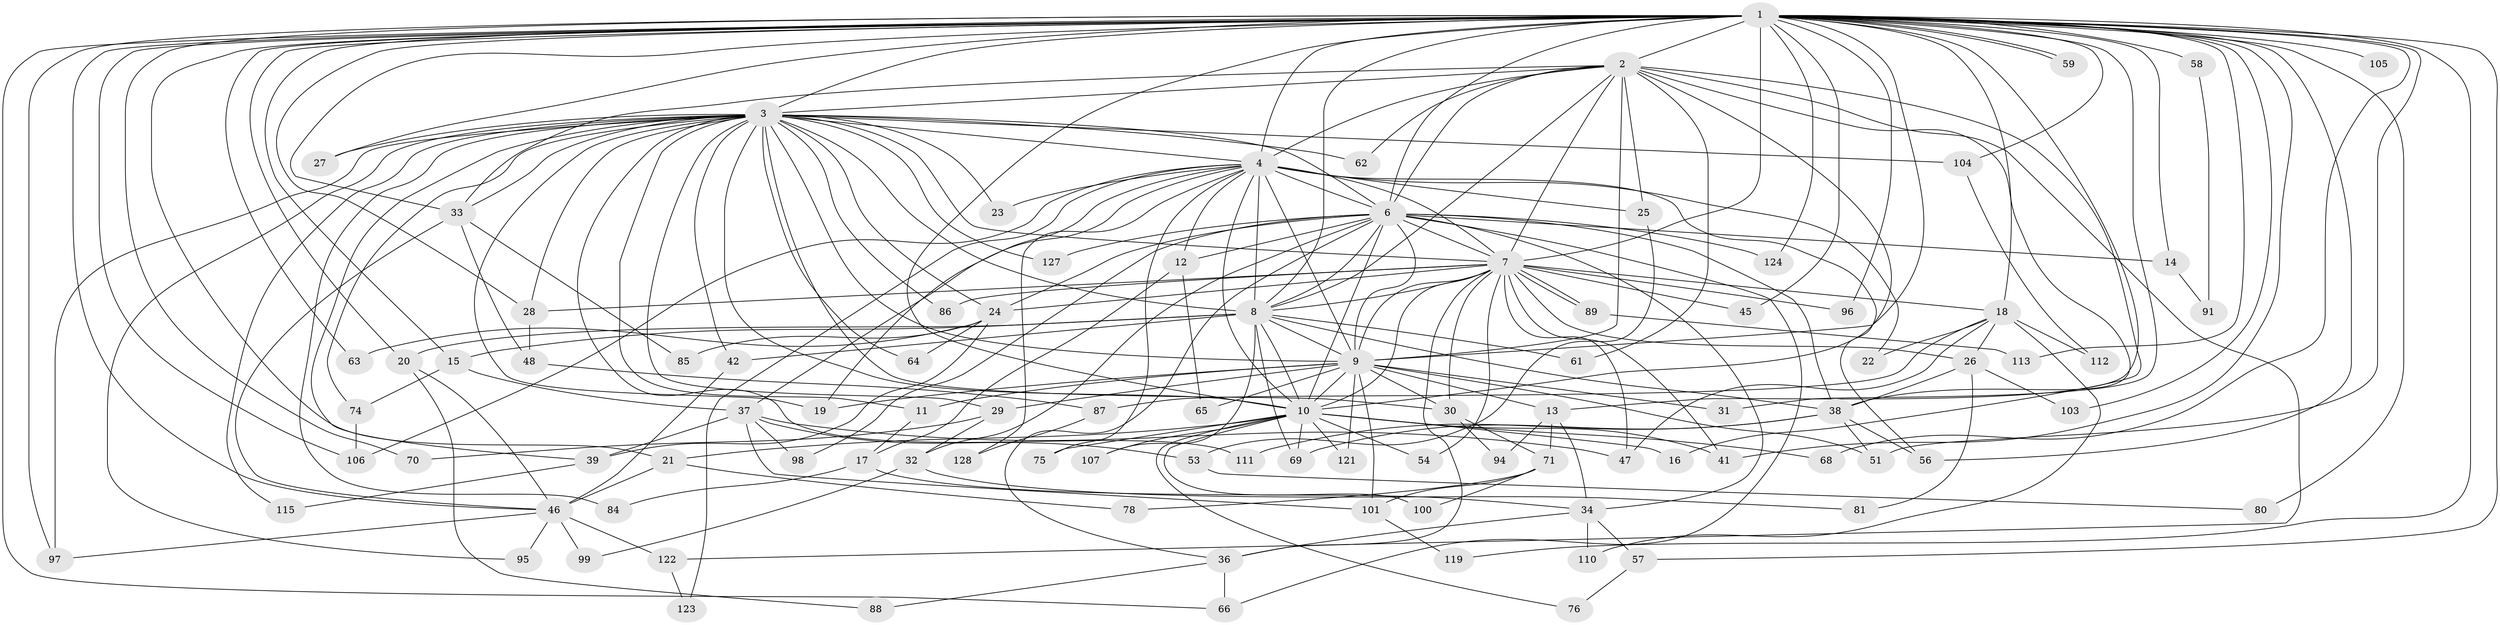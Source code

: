 // Generated by graph-tools (version 1.1) at 2025/23/03/03/25 07:23:37]
// undirected, 98 vertices, 234 edges
graph export_dot {
graph [start="1"]
  node [color=gray90,style=filled];
  1 [super="+5"];
  2;
  3 [super="+40"];
  4 [super="+67"];
  6 [super="+44"];
  7 [super="+55"];
  8 [super="+117"];
  9 [super="+35"];
  10 [super="+109"];
  11;
  12;
  13 [super="+126"];
  14;
  15;
  16;
  17;
  18;
  19;
  20 [super="+82"];
  21 [super="+73"];
  22;
  23;
  24 [super="+72"];
  25;
  26 [super="+60"];
  27;
  28 [super="+83"];
  29;
  30 [super="+79"];
  31;
  32;
  33 [super="+43"];
  34;
  36 [super="+93"];
  37;
  38 [super="+50"];
  39 [super="+90"];
  41 [super="+118"];
  42 [super="+92"];
  45;
  46 [super="+49"];
  47 [super="+52"];
  48;
  51 [super="+114"];
  53;
  54;
  56 [super="+102"];
  57;
  58;
  59;
  61;
  62;
  63;
  64;
  65;
  66 [super="+125"];
  68;
  69 [super="+77"];
  70;
  71 [super="+120"];
  74 [super="+116"];
  75;
  76;
  78;
  80;
  81;
  84;
  85;
  86;
  87;
  88;
  89;
  91;
  94;
  95;
  96;
  97 [super="+108"];
  98;
  99;
  100;
  101;
  103;
  104;
  105;
  106;
  107;
  110;
  111;
  112;
  113;
  115;
  119;
  121;
  122;
  123;
  124;
  127;
  128;
  1 -- 2 [weight=2];
  1 -- 3 [weight=2];
  1 -- 4 [weight=3];
  1 -- 6 [weight=2];
  1 -- 7 [weight=2];
  1 -- 8 [weight=2];
  1 -- 9 [weight=2];
  1 -- 10 [weight=2];
  1 -- 14;
  1 -- 15;
  1 -- 18;
  1 -- 20;
  1 -- 28;
  1 -- 31;
  1 -- 45;
  1 -- 46 [weight=2];
  1 -- 58 [weight=2];
  1 -- 59;
  1 -- 59;
  1 -- 80;
  1 -- 96;
  1 -- 105 [weight=2];
  1 -- 106;
  1 -- 119;
  1 -- 124;
  1 -- 68;
  1 -- 70;
  1 -- 13;
  1 -- 21;
  1 -- 27;
  1 -- 97;
  1 -- 103;
  1 -- 104;
  1 -- 41;
  1 -- 113;
  1 -- 51;
  1 -- 56;
  1 -- 57;
  1 -- 63;
  1 -- 33;
  1 -- 66;
  2 -- 3;
  2 -- 4;
  2 -- 6;
  2 -- 7;
  2 -- 8;
  2 -- 9;
  2 -- 10;
  2 -- 16;
  2 -- 25;
  2 -- 33;
  2 -- 61;
  2 -- 62;
  2 -- 122;
  2 -- 38;
  3 -- 4;
  3 -- 6 [weight=2];
  3 -- 7;
  3 -- 8;
  3 -- 9;
  3 -- 10;
  3 -- 11;
  3 -- 19;
  3 -- 23;
  3 -- 24;
  3 -- 27;
  3 -- 28;
  3 -- 29;
  3 -- 33;
  3 -- 42;
  3 -- 62;
  3 -- 64;
  3 -- 84;
  3 -- 86;
  3 -- 95;
  3 -- 97;
  3 -- 111;
  3 -- 127;
  3 -- 115;
  3 -- 104;
  3 -- 74;
  3 -- 39;
  3 -- 30;
  4 -- 6;
  4 -- 7;
  4 -- 8;
  4 -- 9;
  4 -- 10;
  4 -- 12;
  4 -- 19;
  4 -- 22;
  4 -- 23;
  4 -- 25;
  4 -- 37;
  4 -- 56;
  4 -- 75;
  4 -- 106;
  4 -- 123;
  4 -- 128;
  6 -- 7;
  6 -- 8;
  6 -- 9;
  6 -- 10 [weight=2];
  6 -- 12;
  6 -- 14;
  6 -- 24 [weight=2];
  6 -- 32 [weight=2];
  6 -- 34;
  6 -- 36;
  6 -- 38;
  6 -- 66;
  6 -- 98;
  6 -- 124;
  6 -- 127;
  7 -- 8;
  7 -- 9;
  7 -- 10;
  7 -- 18;
  7 -- 26;
  7 -- 30;
  7 -- 45;
  7 -- 54;
  7 -- 86;
  7 -- 89;
  7 -- 89;
  7 -- 96;
  7 -- 28;
  7 -- 36;
  7 -- 41;
  7 -- 24;
  7 -- 47;
  8 -- 9;
  8 -- 10;
  8 -- 15;
  8 -- 20 [weight=2];
  8 -- 38;
  8 -- 42;
  8 -- 61;
  8 -- 69;
  8 -- 107;
  9 -- 10;
  9 -- 11;
  9 -- 13;
  9 -- 29;
  9 -- 30;
  9 -- 31;
  9 -- 65;
  9 -- 101;
  9 -- 19;
  9 -- 121;
  9 -- 51;
  10 -- 16;
  10 -- 21;
  10 -- 41;
  10 -- 54;
  10 -- 68;
  10 -- 75;
  10 -- 76;
  10 -- 100;
  10 -- 107;
  10 -- 121;
  10 -- 69;
  11 -- 17;
  12 -- 17;
  12 -- 65;
  13 -- 71;
  13 -- 94;
  13 -- 34;
  14 -- 91;
  15 -- 37;
  15 -- 74;
  17 -- 34;
  17 -- 84;
  18 -- 22;
  18 -- 26;
  18 -- 47;
  18 -- 87;
  18 -- 110;
  18 -- 112;
  20 -- 88;
  20 -- 46;
  21 -- 78;
  21 -- 46;
  24 -- 39;
  24 -- 63;
  24 -- 64;
  24 -- 85;
  25 -- 53;
  26 -- 103;
  26 -- 81;
  26 -- 38;
  28 -- 48;
  29 -- 32;
  29 -- 70;
  30 -- 71;
  30 -- 94;
  32 -- 81;
  32 -- 99;
  33 -- 48;
  33 -- 85;
  33 -- 46;
  34 -- 36;
  34 -- 57;
  34 -- 110;
  36 -- 66;
  36 -- 88;
  37 -- 39;
  37 -- 47;
  37 -- 53;
  37 -- 98;
  37 -- 101;
  38 -- 51;
  38 -- 69;
  38 -- 111;
  38 -- 56;
  39 -- 115;
  42 -- 46;
  46 -- 95;
  46 -- 122;
  46 -- 99;
  46 -- 97;
  48 -- 87;
  53 -- 80;
  57 -- 76;
  58 -- 91;
  71 -- 78;
  71 -- 100;
  71 -- 101;
  74 -- 106;
  87 -- 128;
  89 -- 113;
  101 -- 119;
  104 -- 112;
  122 -- 123;
}

